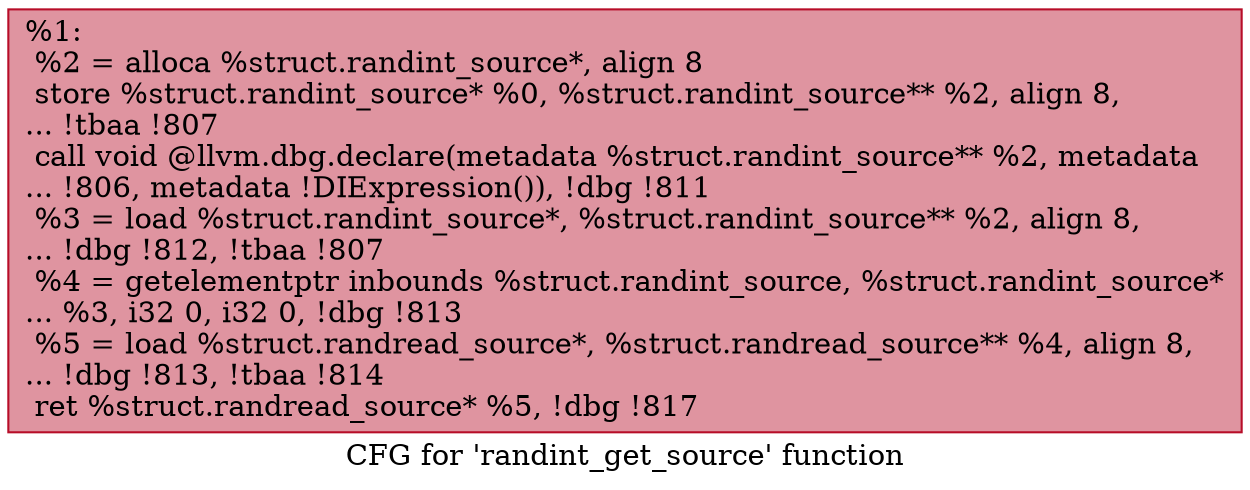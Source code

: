 digraph "CFG for 'randint_get_source' function" {
	label="CFG for 'randint_get_source' function";

	Node0x198ce90 [shape=record,color="#b70d28ff", style=filled, fillcolor="#b70d2870",label="{%1:\l  %2 = alloca %struct.randint_source*, align 8\l  store %struct.randint_source* %0, %struct.randint_source** %2, align 8,\l... !tbaa !807\l  call void @llvm.dbg.declare(metadata %struct.randint_source** %2, metadata\l... !806, metadata !DIExpression()), !dbg !811\l  %3 = load %struct.randint_source*, %struct.randint_source** %2, align 8,\l... !dbg !812, !tbaa !807\l  %4 = getelementptr inbounds %struct.randint_source, %struct.randint_source*\l... %3, i32 0, i32 0, !dbg !813\l  %5 = load %struct.randread_source*, %struct.randread_source** %4, align 8,\l... !dbg !813, !tbaa !814\l  ret %struct.randread_source* %5, !dbg !817\l}"];
}
